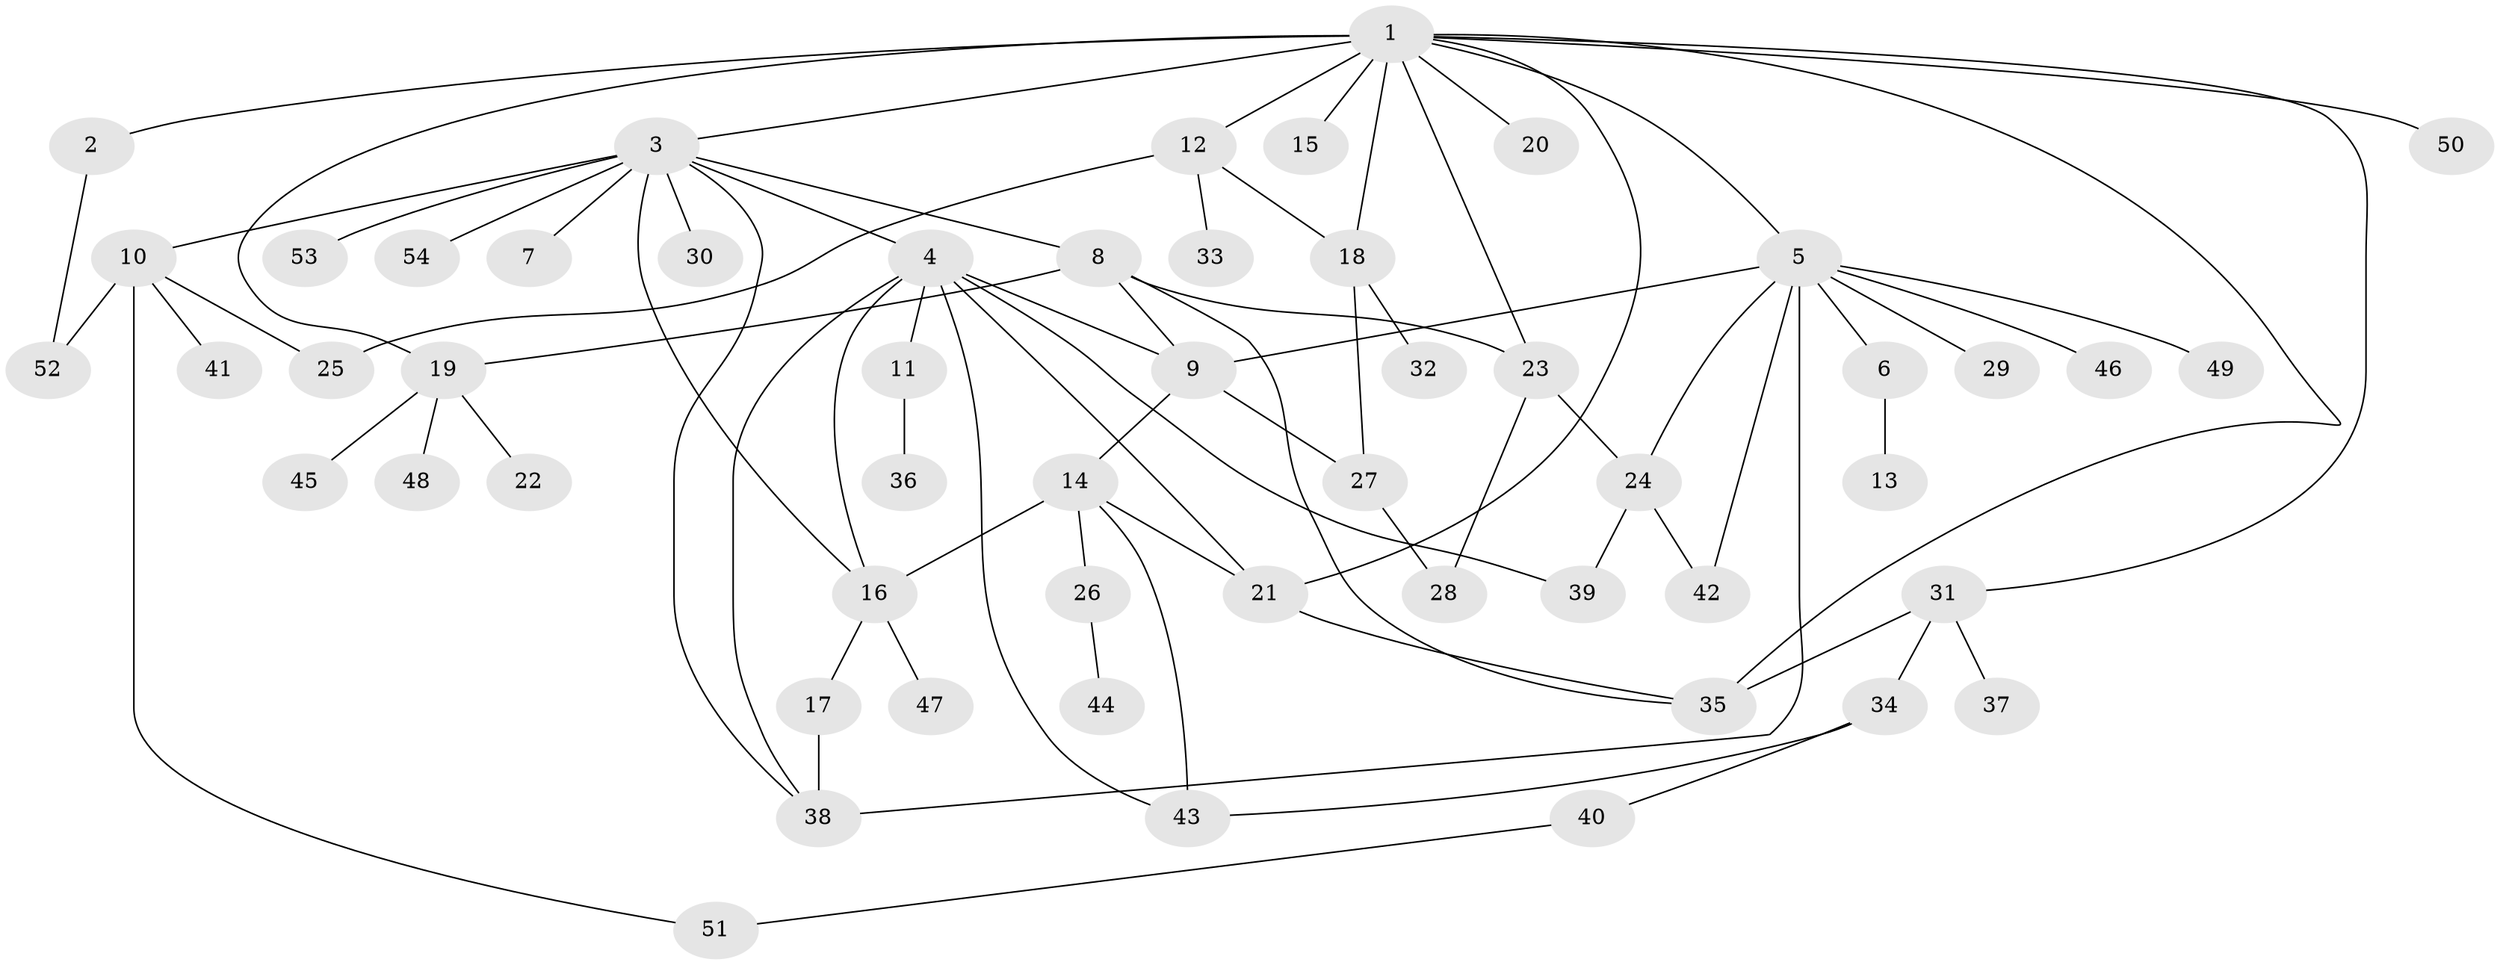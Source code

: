 // original degree distribution, {20: 0.009259259259259259, 3: 0.1388888888888889, 11: 0.018518518518518517, 13: 0.009259259259259259, 1: 0.5, 6: 0.046296296296296294, 4: 0.05555555555555555, 5: 0.009259259259259259, 2: 0.19444444444444445, 8: 0.009259259259259259, 15: 0.009259259259259259}
// Generated by graph-tools (version 1.1) at 2025/35/03/09/25 02:35:19]
// undirected, 54 vertices, 78 edges
graph export_dot {
graph [start="1"]
  node [color=gray90,style=filled];
  1;
  2;
  3;
  4;
  5;
  6;
  7;
  8;
  9;
  10;
  11;
  12;
  13;
  14;
  15;
  16;
  17;
  18;
  19;
  20;
  21;
  22;
  23;
  24;
  25;
  26;
  27;
  28;
  29;
  30;
  31;
  32;
  33;
  34;
  35;
  36;
  37;
  38;
  39;
  40;
  41;
  42;
  43;
  44;
  45;
  46;
  47;
  48;
  49;
  50;
  51;
  52;
  53;
  54;
  1 -- 2 [weight=1.0];
  1 -- 3 [weight=1.0];
  1 -- 5 [weight=1.0];
  1 -- 12 [weight=1.0];
  1 -- 15 [weight=4.0];
  1 -- 18 [weight=1.0];
  1 -- 19 [weight=1.0];
  1 -- 20 [weight=1.0];
  1 -- 21 [weight=1.0];
  1 -- 23 [weight=1.0];
  1 -- 31 [weight=1.0];
  1 -- 35 [weight=2.0];
  1 -- 50 [weight=1.0];
  2 -- 52 [weight=1.0];
  3 -- 4 [weight=1.0];
  3 -- 7 [weight=1.0];
  3 -- 8 [weight=1.0];
  3 -- 10 [weight=1.0];
  3 -- 16 [weight=1.0];
  3 -- 30 [weight=1.0];
  3 -- 38 [weight=1.0];
  3 -- 53 [weight=1.0];
  3 -- 54 [weight=1.0];
  4 -- 9 [weight=1.0];
  4 -- 11 [weight=4.0];
  4 -- 16 [weight=1.0];
  4 -- 21 [weight=1.0];
  4 -- 38 [weight=1.0];
  4 -- 39 [weight=1.0];
  4 -- 43 [weight=1.0];
  5 -- 6 [weight=1.0];
  5 -- 9 [weight=1.0];
  5 -- 24 [weight=1.0];
  5 -- 29 [weight=1.0];
  5 -- 38 [weight=2.0];
  5 -- 42 [weight=1.0];
  5 -- 46 [weight=1.0];
  5 -- 49 [weight=1.0];
  6 -- 13 [weight=1.0];
  8 -- 9 [weight=1.0];
  8 -- 19 [weight=1.0];
  8 -- 23 [weight=1.0];
  8 -- 35 [weight=1.0];
  9 -- 14 [weight=1.0];
  9 -- 27 [weight=1.0];
  10 -- 25 [weight=1.0];
  10 -- 41 [weight=1.0];
  10 -- 51 [weight=1.0];
  10 -- 52 [weight=1.0];
  11 -- 36 [weight=1.0];
  12 -- 18 [weight=1.0];
  12 -- 25 [weight=1.0];
  12 -- 33 [weight=1.0];
  14 -- 16 [weight=1.0];
  14 -- 21 [weight=1.0];
  14 -- 26 [weight=1.0];
  14 -- 43 [weight=1.0];
  16 -- 17 [weight=1.0];
  16 -- 47 [weight=2.0];
  17 -- 38 [weight=2.0];
  18 -- 27 [weight=1.0];
  18 -- 32 [weight=1.0];
  19 -- 22 [weight=1.0];
  19 -- 45 [weight=1.0];
  19 -- 48 [weight=1.0];
  21 -- 35 [weight=1.0];
  23 -- 24 [weight=2.0];
  23 -- 28 [weight=1.0];
  24 -- 39 [weight=1.0];
  24 -- 42 [weight=1.0];
  26 -- 44 [weight=1.0];
  27 -- 28 [weight=1.0];
  31 -- 34 [weight=2.0];
  31 -- 35 [weight=9.0];
  31 -- 37 [weight=1.0];
  34 -- 40 [weight=1.0];
  34 -- 43 [weight=1.0];
  40 -- 51 [weight=1.0];
}
